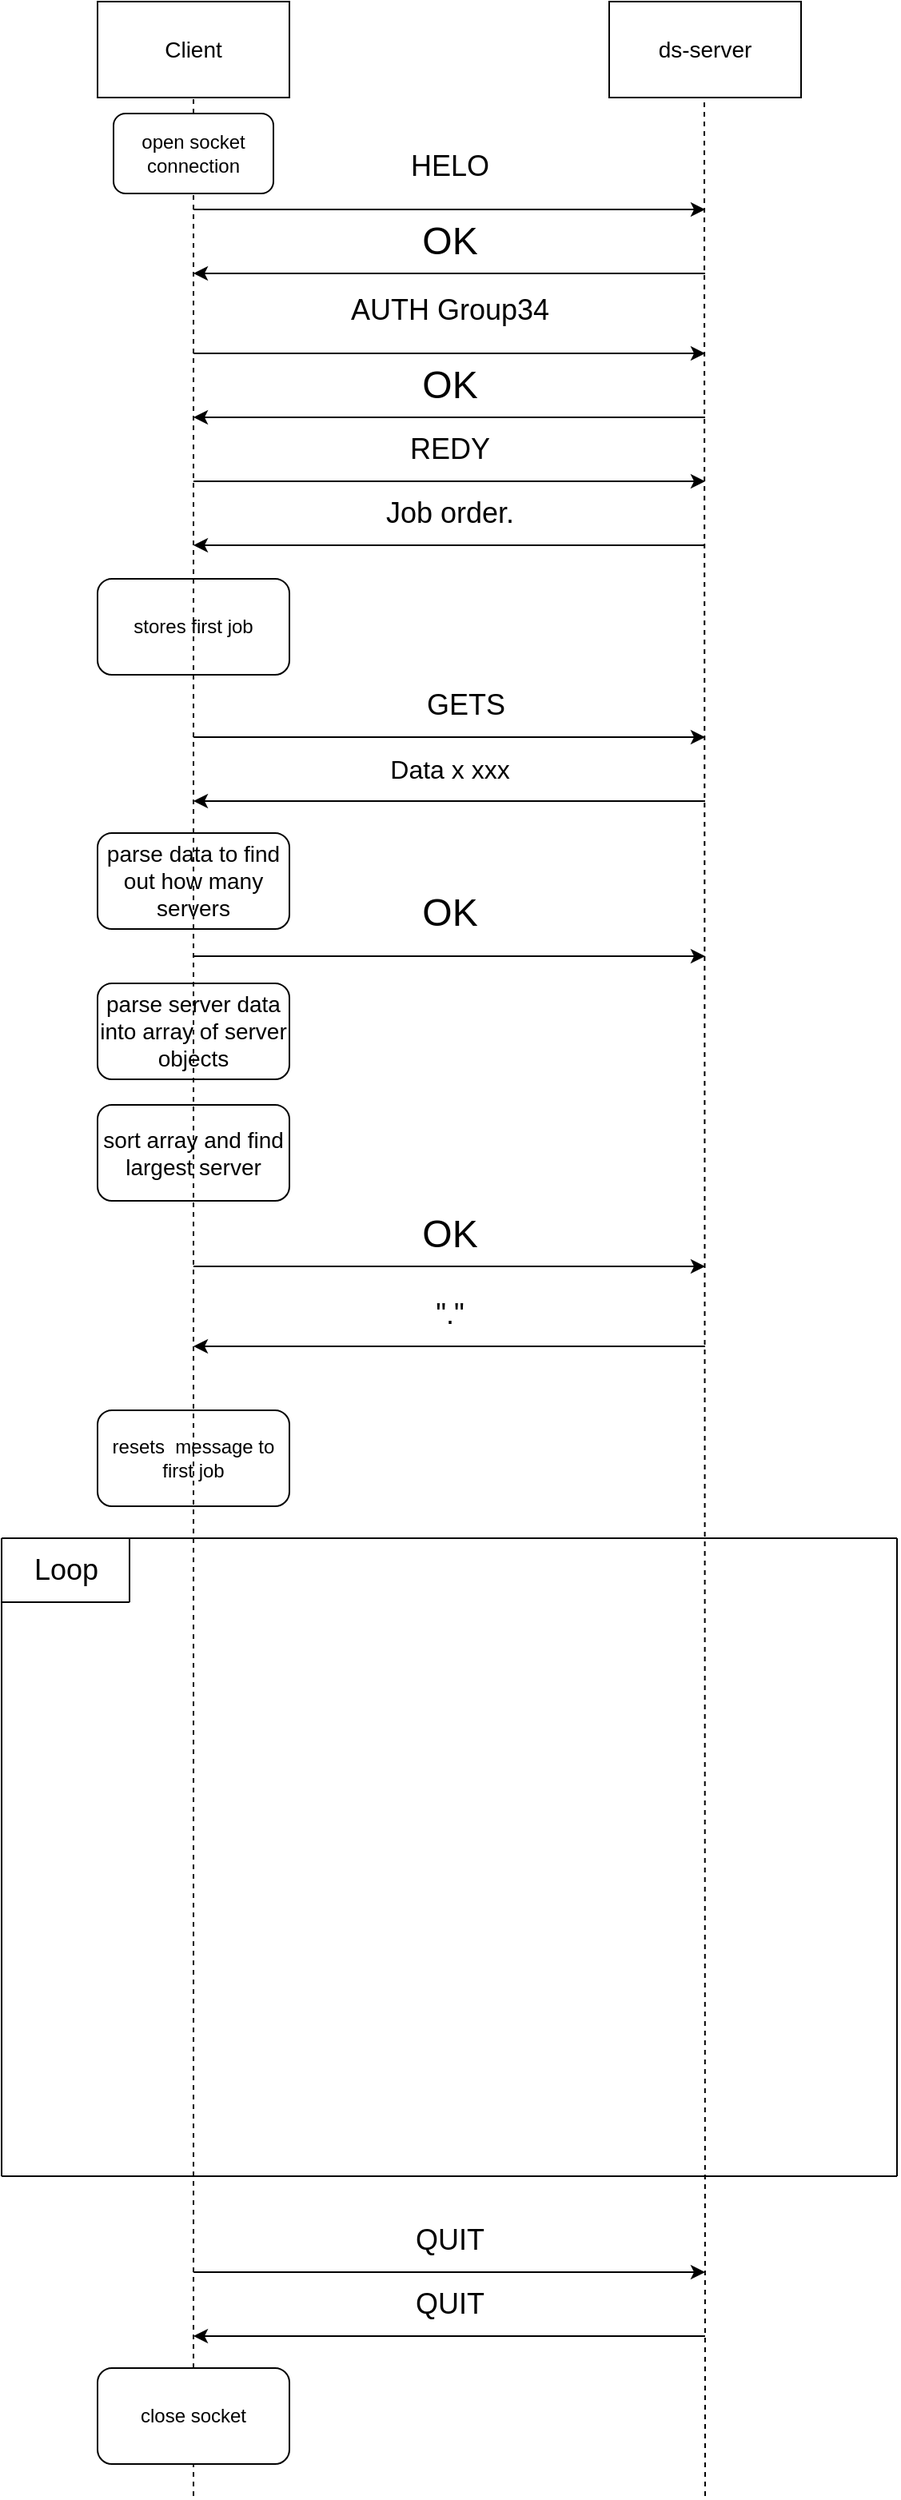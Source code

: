 <mxfile version="14.6.1" type="device"><diagram id="PP_FMcZZnLwAuln3kJsk" name="Page-1"><mxGraphModel dx="1662" dy="775" grid="1" gridSize="10" guides="1" tooltips="1" connect="1" arrows="1" fold="1" page="1" pageScale="1" pageWidth="850" pageHeight="1100" math="0" shadow="0"><root><mxCell id="0"/><mxCell id="1" parent="0"/><mxCell id="J5T2CvzQjMV5XlA_0oKi-10" value="&lt;font style=&quot;font-size: 14px&quot;&gt;Client&lt;/font&gt;" style="rounded=0;whiteSpace=wrap;html=1;" vertex="1" parent="1"><mxGeometry x="220" y="80" width="120" height="60" as="geometry"/></mxCell><mxCell id="J5T2CvzQjMV5XlA_0oKi-11" value="&lt;font style=&quot;font-size: 14px&quot;&gt;ds-server&lt;/font&gt;" style="rounded=0;whiteSpace=wrap;html=1;" vertex="1" parent="1"><mxGeometry x="540" y="80" width="120" height="60" as="geometry"/></mxCell><mxCell id="J5T2CvzQjMV5XlA_0oKi-12" value="" style="endArrow=none;dashed=1;html=1;entryX=0.5;entryY=1;entryDx=0;entryDy=0;startArrow=none;" edge="1" parent="1" source="J5T2CvzQjMV5XlA_0oKi-51" target="J5T2CvzQjMV5XlA_0oKi-10"><mxGeometry width="50" height="50" relative="1" as="geometry"><mxPoint x="280" y="1640" as="sourcePoint"/><mxPoint x="310" y="250" as="targetPoint"/></mxGeometry></mxCell><mxCell id="J5T2CvzQjMV5XlA_0oKi-13" value="" style="endArrow=none;dashed=1;html=1;entryX=0.5;entryY=1;entryDx=0;entryDy=0;" edge="1" parent="1"><mxGeometry width="50" height="50" relative="1" as="geometry"><mxPoint x="600" y="1640" as="sourcePoint"/><mxPoint x="599.5" y="140" as="targetPoint"/></mxGeometry></mxCell><mxCell id="J5T2CvzQjMV5XlA_0oKi-14" value="&lt;font style=&quot;font-size: 14px&quot;&gt;parse data to find out how many servers &lt;/font&gt;" style="rounded=1;whiteSpace=wrap;html=1;" vertex="1" parent="1"><mxGeometry x="220" y="600" width="120" height="60" as="geometry"/></mxCell><mxCell id="J5T2CvzQjMV5XlA_0oKi-15" value="&lt;font style=&quot;font-size: 14px&quot;&gt;sort array and find largest server&lt;/font&gt;" style="rounded=1;whiteSpace=wrap;html=1;" vertex="1" parent="1"><mxGeometry x="220" y="770" width="120" height="60" as="geometry"/></mxCell><mxCell id="J5T2CvzQjMV5XlA_0oKi-16" value="" style="endArrow=classic;html=1;" edge="1" parent="1"><mxGeometry width="50" height="50" relative="1" as="geometry"><mxPoint x="280" y="871" as="sourcePoint"/><mxPoint x="600" y="871" as="targetPoint"/></mxGeometry></mxCell><mxCell id="J5T2CvzQjMV5XlA_0oKi-17" value="&lt;font style=&quot;font-size: 24px&quot;&gt;OK&lt;/font&gt;" style="edgeLabel;html=1;align=center;verticalAlign=middle;resizable=0;points=[];" vertex="1" connectable="0" parent="J5T2CvzQjMV5XlA_0oKi-16"><mxGeometry x="0.2" relative="1" as="geometry"><mxPoint x="-32" y="-20" as="offset"/></mxGeometry></mxCell><mxCell id="J5T2CvzQjMV5XlA_0oKi-18" value="" style="endArrow=classic;html=1;" edge="1" parent="1"><mxGeometry width="50" height="50" relative="1" as="geometry"><mxPoint x="600" y="921" as="sourcePoint"/><mxPoint x="280" y="921" as="targetPoint"/></mxGeometry></mxCell><mxCell id="J5T2CvzQjMV5XlA_0oKi-19" value="&lt;font style=&quot;font-size: 18px&quot;&gt;&quot;.&quot;&lt;/font&gt;" style="edgeLabel;html=1;align=center;verticalAlign=middle;resizable=0;points=[];" vertex="1" connectable="0" parent="J5T2CvzQjMV5XlA_0oKi-18"><mxGeometry x="-0.431" y="2" relative="1" as="geometry"><mxPoint x="-69" y="-22" as="offset"/></mxGeometry></mxCell><mxCell id="J5T2CvzQjMV5XlA_0oKi-20" value="" style="endArrow=none;html=1;" edge="1" parent="1"><mxGeometry width="50" height="50" relative="1" as="geometry"><mxPoint x="160" y="1041" as="sourcePoint"/><mxPoint x="720" y="1041" as="targetPoint"/></mxGeometry></mxCell><mxCell id="J5T2CvzQjMV5XlA_0oKi-21" value="" style="endArrow=none;html=1;" edge="1" parent="1"><mxGeometry width="50" height="50" relative="1" as="geometry"><mxPoint x="160" y="1440" as="sourcePoint"/><mxPoint x="160" y="1041" as="targetPoint"/></mxGeometry></mxCell><mxCell id="J5T2CvzQjMV5XlA_0oKi-22" value="" style="endArrow=none;html=1;" edge="1" parent="1"><mxGeometry width="50" height="50" relative="1" as="geometry"><mxPoint x="720" y="1440" as="sourcePoint"/><mxPoint x="160" y="1440" as="targetPoint"/></mxGeometry></mxCell><mxCell id="J5T2CvzQjMV5XlA_0oKi-23" value="" style="endArrow=none;html=1;" edge="1" parent="1"><mxGeometry width="50" height="50" relative="1" as="geometry"><mxPoint x="720" y="1440" as="sourcePoint"/><mxPoint x="720" y="1041" as="targetPoint"/></mxGeometry></mxCell><mxCell id="J5T2CvzQjMV5XlA_0oKi-24" value="" style="endArrow=none;html=1;" edge="1" parent="1"><mxGeometry width="50" height="50" relative="1" as="geometry"><mxPoint x="160" y="1081" as="sourcePoint"/><mxPoint x="240" y="1081" as="targetPoint"/></mxGeometry></mxCell><mxCell id="J5T2CvzQjMV5XlA_0oKi-25" value="" style="endArrow=none;html=1;" edge="1" parent="1"><mxGeometry width="50" height="50" relative="1" as="geometry"><mxPoint x="240" y="1081" as="sourcePoint"/><mxPoint x="240" y="1041" as="targetPoint"/></mxGeometry></mxCell><mxCell id="J5T2CvzQjMV5XlA_0oKi-26" value="&lt;font style=&quot;font-size: 18px&quot;&gt;Loop&lt;/font&gt;" style="text;html=1;align=center;verticalAlign=middle;resizable=0;points=[];autosize=1;strokeColor=none;" vertex="1" parent="1"><mxGeometry x="170" y="1051" width="60" height="20" as="geometry"/></mxCell><mxCell id="J5T2CvzQjMV5XlA_0oKi-27" value="resets&amp;nbsp; message to first job" style="rounded=1;whiteSpace=wrap;html=1;" vertex="1" parent="1"><mxGeometry x="220" y="961" width="120" height="60" as="geometry"/></mxCell><mxCell id="J5T2CvzQjMV5XlA_0oKi-28" value="stores first job" style="rounded=1;whiteSpace=wrap;html=1;" vertex="1" parent="1"><mxGeometry x="220" y="441" width="120" height="60" as="geometry"/></mxCell><mxCell id="J5T2CvzQjMV5XlA_0oKi-29" value="" style="endArrow=classic;html=1;" edge="1" parent="1"><mxGeometry width="50" height="50" relative="1" as="geometry"><mxPoint x="280" y="540" as="sourcePoint"/><mxPoint x="600" y="540" as="targetPoint"/></mxGeometry></mxCell><mxCell id="J5T2CvzQjMV5XlA_0oKi-30" value="&lt;font style=&quot;font-size: 18px&quot;&gt;GETS&lt;/font&gt;" style="edgeLabel;html=1;align=center;verticalAlign=middle;resizable=0;points=[];" vertex="1" connectable="0" parent="J5T2CvzQjMV5XlA_0oKi-29"><mxGeometry x="0.2" relative="1" as="geometry"><mxPoint x="-22" y="-20" as="offset"/></mxGeometry></mxCell><mxCell id="J5T2CvzQjMV5XlA_0oKi-31" value="" style="endArrow=classic;html=1;" edge="1" parent="1"><mxGeometry width="50" height="50" relative="1" as="geometry"><mxPoint x="600" y="580" as="sourcePoint"/><mxPoint x="280" y="580" as="targetPoint"/></mxGeometry></mxCell><mxCell id="J5T2CvzQjMV5XlA_0oKi-32" value="&lt;font size=&quot;3&quot;&gt;Data x xxx&lt;br&gt;&lt;/font&gt;" style="edgeLabel;html=1;align=center;verticalAlign=middle;resizable=0;points=[];" vertex="1" connectable="0" parent="J5T2CvzQjMV5XlA_0oKi-31"><mxGeometry x="-0.431" y="2" relative="1" as="geometry"><mxPoint x="-69" y="-22" as="offset"/></mxGeometry></mxCell><mxCell id="J5T2CvzQjMV5XlA_0oKi-33" value="" style="endArrow=classic;html=1;" edge="1" parent="1"><mxGeometry width="50" height="50" relative="1" as="geometry"><mxPoint x="280" y="677" as="sourcePoint"/><mxPoint x="600" y="677" as="targetPoint"/></mxGeometry></mxCell><mxCell id="J5T2CvzQjMV5XlA_0oKi-34" value="&lt;font style=&quot;font-size: 24px&quot;&gt;OK&lt;/font&gt;" style="edgeLabel;html=1;align=center;verticalAlign=middle;resizable=0;points=[];" vertex="1" connectable="0" parent="J5T2CvzQjMV5XlA_0oKi-33"><mxGeometry x="0.2" relative="1" as="geometry"><mxPoint x="-32" y="-27" as="offset"/></mxGeometry></mxCell><mxCell id="J5T2CvzQjMV5XlA_0oKi-35" value="&lt;font style=&quot;font-size: 14px&quot;&gt;parse server data into array of server objects &lt;/font&gt;" style="rounded=1;whiteSpace=wrap;html=1;" vertex="1" parent="1"><mxGeometry x="220" y="694" width="120" height="60" as="geometry"/></mxCell><mxCell id="J5T2CvzQjMV5XlA_0oKi-36" value="" style="endArrow=classic;html=1;" edge="1" parent="1"><mxGeometry width="50" height="50" relative="1" as="geometry"><mxPoint x="280" y="210" as="sourcePoint"/><mxPoint x="600" y="210" as="targetPoint"/></mxGeometry></mxCell><mxCell id="J5T2CvzQjMV5XlA_0oKi-37" value="&lt;font style=&quot;font-size: 18px&quot;&gt;HELO&lt;/font&gt;" style="edgeLabel;html=1;align=center;verticalAlign=middle;resizable=0;points=[];" vertex="1" connectable="0" parent="J5T2CvzQjMV5XlA_0oKi-36"><mxGeometry x="0.2" relative="1" as="geometry"><mxPoint x="-32" y="-27" as="offset"/></mxGeometry></mxCell><mxCell id="J5T2CvzQjMV5XlA_0oKi-38" value="" style="endArrow=classic;html=1;" edge="1" parent="1"><mxGeometry width="50" height="50" relative="1" as="geometry"><mxPoint x="280" y="380" as="sourcePoint"/><mxPoint x="600" y="380" as="targetPoint"/></mxGeometry></mxCell><mxCell id="J5T2CvzQjMV5XlA_0oKi-39" value="&lt;font style=&quot;font-size: 18px&quot;&gt;REDY&lt;/font&gt;" style="edgeLabel;html=1;align=center;verticalAlign=middle;resizable=0;points=[];" vertex="1" connectable="0" parent="J5T2CvzQjMV5XlA_0oKi-38"><mxGeometry x="0.2" relative="1" as="geometry"><mxPoint x="-32" y="-20" as="offset"/></mxGeometry></mxCell><mxCell id="J5T2CvzQjMV5XlA_0oKi-40" value="" style="endArrow=classic;html=1;" edge="1" parent="1"><mxGeometry width="50" height="50" relative="1" as="geometry"><mxPoint x="280" y="300" as="sourcePoint"/><mxPoint x="600" y="300" as="targetPoint"/></mxGeometry></mxCell><mxCell id="J5T2CvzQjMV5XlA_0oKi-41" value="&lt;font style=&quot;font-size: 18px&quot;&gt;AUTH Group34&lt;/font&gt;" style="edgeLabel;html=1;align=center;verticalAlign=middle;resizable=0;points=[];" vertex="1" connectable="0" parent="J5T2CvzQjMV5XlA_0oKi-40"><mxGeometry x="0.2" relative="1" as="geometry"><mxPoint x="-32" y="-27" as="offset"/></mxGeometry></mxCell><mxCell id="J5T2CvzQjMV5XlA_0oKi-42" value="" style="endArrow=classic;html=1;" edge="1" parent="1"><mxGeometry width="50" height="50" relative="1" as="geometry"><mxPoint x="600" y="250" as="sourcePoint"/><mxPoint x="280" y="250" as="targetPoint"/></mxGeometry></mxCell><mxCell id="J5T2CvzQjMV5XlA_0oKi-43" value="&lt;font style=&quot;font-size: 24px&quot;&gt;OK&lt;/font&gt;" style="edgeLabel;html=1;align=center;verticalAlign=middle;resizable=0;points=[];" vertex="1" connectable="0" parent="J5T2CvzQjMV5XlA_0oKi-42"><mxGeometry x="0.2" relative="1" as="geometry"><mxPoint x="32" y="-20" as="offset"/></mxGeometry></mxCell><mxCell id="J5T2CvzQjMV5XlA_0oKi-44" value="" style="endArrow=classic;html=1;" edge="1" parent="1"><mxGeometry width="50" height="50" relative="1" as="geometry"><mxPoint x="600" y="340" as="sourcePoint"/><mxPoint x="280" y="340" as="targetPoint"/></mxGeometry></mxCell><mxCell id="J5T2CvzQjMV5XlA_0oKi-45" value="&lt;font style=&quot;font-size: 24px&quot;&gt;OK&lt;/font&gt;" style="edgeLabel;html=1;align=center;verticalAlign=middle;resizable=0;points=[];" vertex="1" connectable="0" parent="J5T2CvzQjMV5XlA_0oKi-44"><mxGeometry x="0.2" relative="1" as="geometry"><mxPoint x="32" y="-20" as="offset"/></mxGeometry></mxCell><mxCell id="J5T2CvzQjMV5XlA_0oKi-46" value="" style="endArrow=classic;html=1;" edge="1" parent="1"><mxGeometry width="50" height="50" relative="1" as="geometry"><mxPoint x="600" y="420" as="sourcePoint"/><mxPoint x="280" y="420" as="targetPoint"/></mxGeometry></mxCell><mxCell id="J5T2CvzQjMV5XlA_0oKi-47" value="&lt;font style=&quot;font-size: 18px&quot;&gt;Job order.&lt;br&gt;&lt;/font&gt;" style="edgeLabel;html=1;align=center;verticalAlign=middle;resizable=0;points=[];" vertex="1" connectable="0" parent="J5T2CvzQjMV5XlA_0oKi-46"><mxGeometry x="0.2" relative="1" as="geometry"><mxPoint x="32" y="-20" as="offset"/></mxGeometry></mxCell><mxCell id="J5T2CvzQjMV5XlA_0oKi-48" value="" style="endArrow=classic;html=1;" edge="1" parent="1"><mxGeometry width="50" height="50" relative="1" as="geometry"><mxPoint x="280" y="1500" as="sourcePoint"/><mxPoint x="600" y="1500" as="targetPoint"/></mxGeometry></mxCell><mxCell id="J5T2CvzQjMV5XlA_0oKi-53" value="&lt;font style=&quot;font-size: 18px&quot;&gt;QUIT&lt;/font&gt;" style="edgeLabel;html=1;align=center;verticalAlign=middle;resizable=0;points=[];" vertex="1" connectable="0" parent="J5T2CvzQjMV5XlA_0oKi-48"><mxGeometry x="-0.131" y="-2" relative="1" as="geometry"><mxPoint x="21" y="-22" as="offset"/></mxGeometry></mxCell><mxCell id="J5T2CvzQjMV5XlA_0oKi-49" value="close socket" style="rounded=1;whiteSpace=wrap;html=1;" vertex="1" parent="1"><mxGeometry x="220" y="1560" width="120" height="60" as="geometry"/></mxCell><mxCell id="J5T2CvzQjMV5XlA_0oKi-50" value="" style="endArrow=none;dashed=1;html=1;entryX=0.5;entryY=1;entryDx=0;entryDy=0;" edge="1" parent="1" target="J5T2CvzQjMV5XlA_0oKi-49"><mxGeometry width="50" height="50" relative="1" as="geometry"><mxPoint x="280" y="1640" as="sourcePoint"/><mxPoint x="280" y="140" as="targetPoint"/></mxGeometry></mxCell><mxCell id="J5T2CvzQjMV5XlA_0oKi-51" value="open socket connection" style="rounded=1;whiteSpace=wrap;html=1;" vertex="1" parent="1"><mxGeometry x="230" y="150" width="100" height="50" as="geometry"/></mxCell><mxCell id="J5T2CvzQjMV5XlA_0oKi-52" value="" style="endArrow=none;dashed=1;html=1;entryX=0.5;entryY=1;entryDx=0;entryDy=0;startArrow=none;" edge="1" parent="1" source="J5T2CvzQjMV5XlA_0oKi-49" target="J5T2CvzQjMV5XlA_0oKi-51"><mxGeometry width="50" height="50" relative="1" as="geometry"><mxPoint x="280" y="1560" as="sourcePoint"/><mxPoint x="280" y="140" as="targetPoint"/></mxGeometry></mxCell><mxCell id="J5T2CvzQjMV5XlA_0oKi-54" value="" style="endArrow=classic;html=1;" edge="1" parent="1"><mxGeometry width="50" height="50" relative="1" as="geometry"><mxPoint x="600" y="1540" as="sourcePoint"/><mxPoint x="280" y="1540" as="targetPoint"/></mxGeometry></mxCell><mxCell id="J5T2CvzQjMV5XlA_0oKi-55" value="&lt;font style=&quot;font-size: 18px&quot;&gt;QUIT&lt;/font&gt;" style="edgeLabel;html=1;align=center;verticalAlign=middle;resizable=0;points=[];" vertex="1" connectable="0" parent="J5T2CvzQjMV5XlA_0oKi-54"><mxGeometry x="-0.131" y="-2" relative="1" as="geometry"><mxPoint x="-21" y="-18" as="offset"/></mxGeometry></mxCell></root></mxGraphModel></diagram></mxfile>